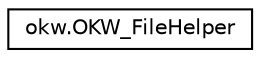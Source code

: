 digraph "Grafische Darstellung der Klassenhierarchie"
{
 // INTERACTIVE_SVG=YES
  edge [fontname="Helvetica",fontsize="10",labelfontname="Helvetica",labelfontsize="10"];
  node [fontname="Helvetica",fontsize="10",shape=record];
  rankdir="LR";
  Node0 [label="okw.OKW_FileHelper",height=0.2,width=0.4,color="black", fillcolor="white", style="filled",URL="$classokw_1_1_o_k_w___file_helper.html",tooltip="Description of OKW_FileHelper. "];
}
